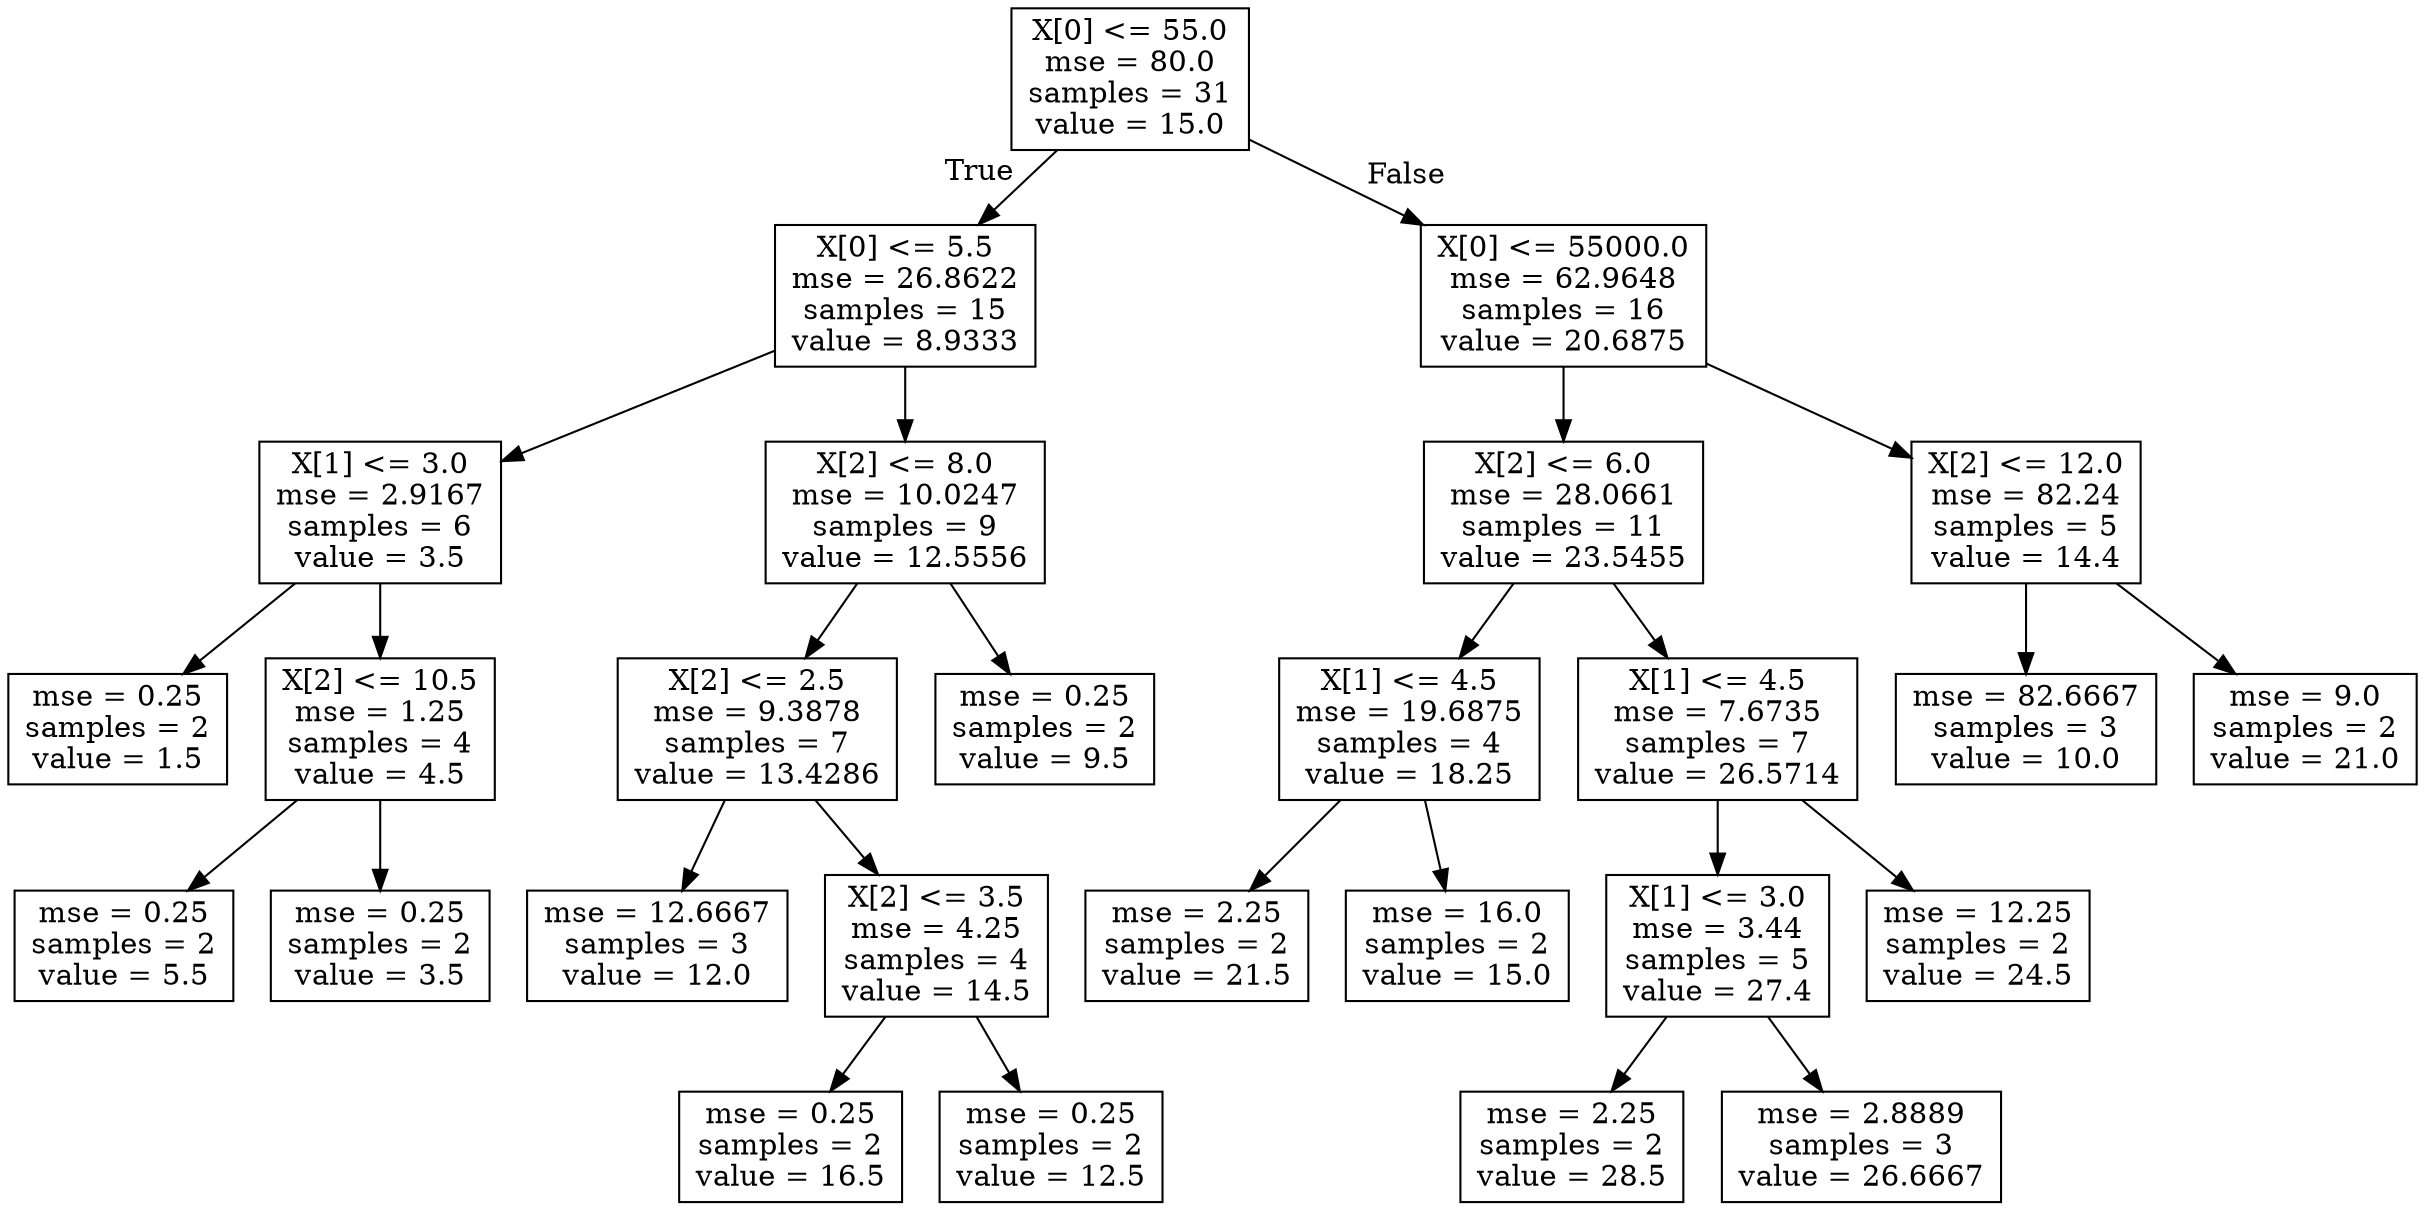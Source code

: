 digraph Tree {
node [shape=box] ;
0 [label="X[0] <= 55.0\nmse = 80.0\nsamples = 31\nvalue = 15.0"] ;
1 [label="X[0] <= 5.5\nmse = 26.8622\nsamples = 15\nvalue = 8.9333"] ;
0 -> 1 [labeldistance=2.5, labelangle=45, headlabel="True"] ;
2 [label="X[1] <= 3.0\nmse = 2.9167\nsamples = 6\nvalue = 3.5"] ;
1 -> 2 ;
3 [label="mse = 0.25\nsamples = 2\nvalue = 1.5"] ;
2 -> 3 ;
4 [label="X[2] <= 10.5\nmse = 1.25\nsamples = 4\nvalue = 4.5"] ;
2 -> 4 ;
5 [label="mse = 0.25\nsamples = 2\nvalue = 5.5"] ;
4 -> 5 ;
6 [label="mse = 0.25\nsamples = 2\nvalue = 3.5"] ;
4 -> 6 ;
7 [label="X[2] <= 8.0\nmse = 10.0247\nsamples = 9\nvalue = 12.5556"] ;
1 -> 7 ;
8 [label="X[2] <= 2.5\nmse = 9.3878\nsamples = 7\nvalue = 13.4286"] ;
7 -> 8 ;
9 [label="mse = 12.6667\nsamples = 3\nvalue = 12.0"] ;
8 -> 9 ;
10 [label="X[2] <= 3.5\nmse = 4.25\nsamples = 4\nvalue = 14.5"] ;
8 -> 10 ;
11 [label="mse = 0.25\nsamples = 2\nvalue = 16.5"] ;
10 -> 11 ;
12 [label="mse = 0.25\nsamples = 2\nvalue = 12.5"] ;
10 -> 12 ;
13 [label="mse = 0.25\nsamples = 2\nvalue = 9.5"] ;
7 -> 13 ;
14 [label="X[0] <= 55000.0\nmse = 62.9648\nsamples = 16\nvalue = 20.6875"] ;
0 -> 14 [labeldistance=2.5, labelangle=-45, headlabel="False"] ;
15 [label="X[2] <= 6.0\nmse = 28.0661\nsamples = 11\nvalue = 23.5455"] ;
14 -> 15 ;
16 [label="X[1] <= 4.5\nmse = 19.6875\nsamples = 4\nvalue = 18.25"] ;
15 -> 16 ;
17 [label="mse = 2.25\nsamples = 2\nvalue = 21.5"] ;
16 -> 17 ;
18 [label="mse = 16.0\nsamples = 2\nvalue = 15.0"] ;
16 -> 18 ;
19 [label="X[1] <= 4.5\nmse = 7.6735\nsamples = 7\nvalue = 26.5714"] ;
15 -> 19 ;
20 [label="X[1] <= 3.0\nmse = 3.44\nsamples = 5\nvalue = 27.4"] ;
19 -> 20 ;
21 [label="mse = 2.25\nsamples = 2\nvalue = 28.5"] ;
20 -> 21 ;
22 [label="mse = 2.8889\nsamples = 3\nvalue = 26.6667"] ;
20 -> 22 ;
23 [label="mse = 12.25\nsamples = 2\nvalue = 24.5"] ;
19 -> 23 ;
24 [label="X[2] <= 12.0\nmse = 82.24\nsamples = 5\nvalue = 14.4"] ;
14 -> 24 ;
25 [label="mse = 82.6667\nsamples = 3\nvalue = 10.0"] ;
24 -> 25 ;
26 [label="mse = 9.0\nsamples = 2\nvalue = 21.0"] ;
24 -> 26 ;
}
